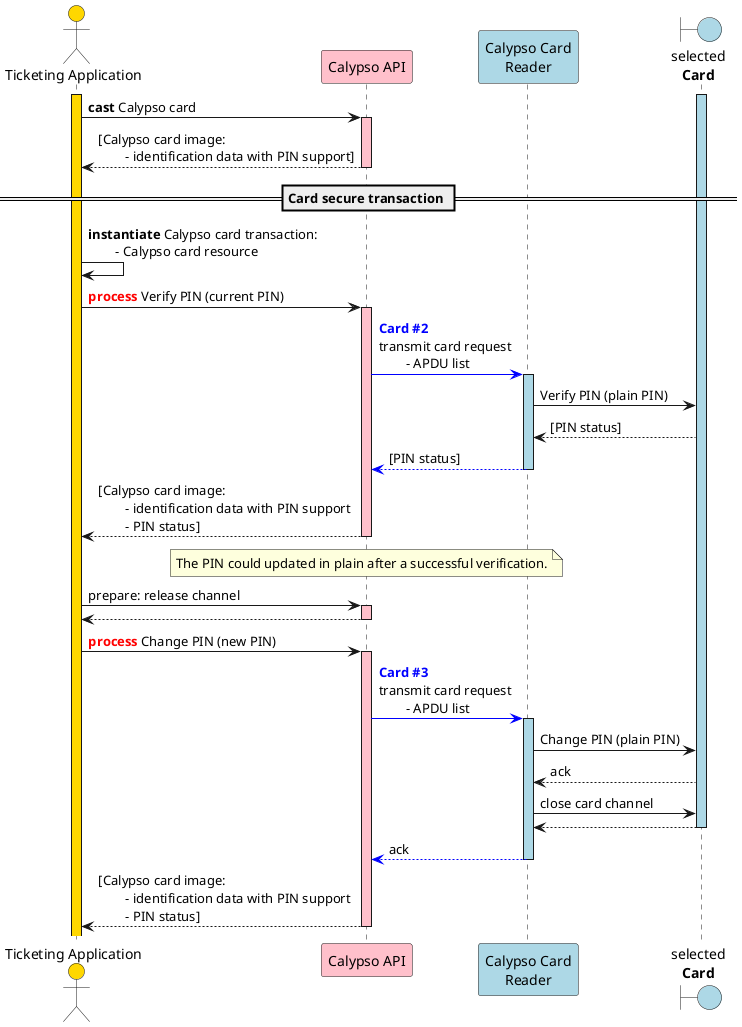 @startuml

'skinparam ClassBorderColor #F1C40F
skinparam ClassBorderColor #D4AC0D
skinparam stereotypeABorderColor #A9DCDF
skinparam stereotypeIBorderColor #B4A7E5
skinparam stereotypeCBorderColor #ADD1B2
skinparam stereotypeEBorderColor #EB93DF
skinparam shadowing false

skinparam StateBorderColor #D4AC0D
skinparam ActivityBorderColor #D4AC0D

' Red
skinparam ClassBackgroundColor<<red>> #FDEDEC
skinparam ClassBorderColor<<red>> #E74C3C
hide <<red>> stereotype
' Purple
skinparam ClassBackgroundColor<<purple>> #F4ECF7
skinparam ClassBorderColor<<purple>> #8E44AD
hide <<purple>> stereotype
' blue
skinparam ClassBackgroundColor<<blue>> #EBF5FB
skinparam ClassBorderColor<<blue>> #3498DB
hide <<blue>> stereotype
' Green
skinparam ClassBackgroundColor<<green>> #EAFAF1
skinparam ClassBorderColor<<green>> #2ECC71
hide <<green>> stereotype

' Orange
skinparam ClassBackgroundColor<<orange>> #FDF2E9
skinparam ClassBorderColor<<orange>> #E67E22
hide <<orange>> stereotype

' Grey
skinparam ClassBackgroundColor<<grey>> #EAECEE
skinparam ClassBorderColor<<grey>> #2C3E50
hide <<grey>> stereotype

actor "Ticketing Application" as app #gold
participant "Calypso API" as capi #pink
participant "Calypso Card\nReader" as cardReader #lightBlue
boundary "selected\n**Card**" as card #lightBlue

activate app #gold

activate card #lightBlue

app->capi: **cast** Calypso card
activate capi  #pink
capi-->app: [Calypso card image:\n\t- identification data with PIN support]

deactivate capi

== Card secure transaction ==

app->app: **instantiate** Calypso card transaction:\n\t- Calypso card resource


app->capi: <font color=red>**process**</font> Verify PIN (current PIN)
activate capi  #pink

capi-[#0000FF]>cardReader: <font color=blue>**Card #2**</font>\ntransmit card request\n\t- APDU list
activate cardReader #lightBlue

'group Card APDU commands inside session
    cardReader->card: Verify PIN (plain PIN)
    card-->cardReader: [PIN status]
'end

cardReader-[#0000FF]->capi: [PIN status]
deactivate cardReader

capi-->app: [Calypso card image:\n\t- identification data with PIN support\n\t- PIN status]
deactivate capi

note over capi
    The PIN could updated in plain after a successful verification.
end note

app->capi: prepare: release channel
activate capi  #pink
capi-->app
deactivate capi

app->capi: <font color=red>**process**</font> Change PIN (new PIN)
activate capi  #pink

capi-[#0000FF]>cardReader: <font color=blue>**Card #3**</font>\ntransmit card request\n\t- APDU list
activate cardReader #lightBlue

'group Card APDU commands inside session
    cardReader->card: Change PIN (plain PIN)
    card-->cardReader: ack
    cardReader->card: close card channel
    card-->cardReader
'end
deactivate card

cardReader-[#0000FF]->capi: ack
deactivate cardReader

capi-->app: [Calypso card image:\n\t- identification data with PIN support\n\t- PIN status]
deactivate capi

deactivate capi
@enduml